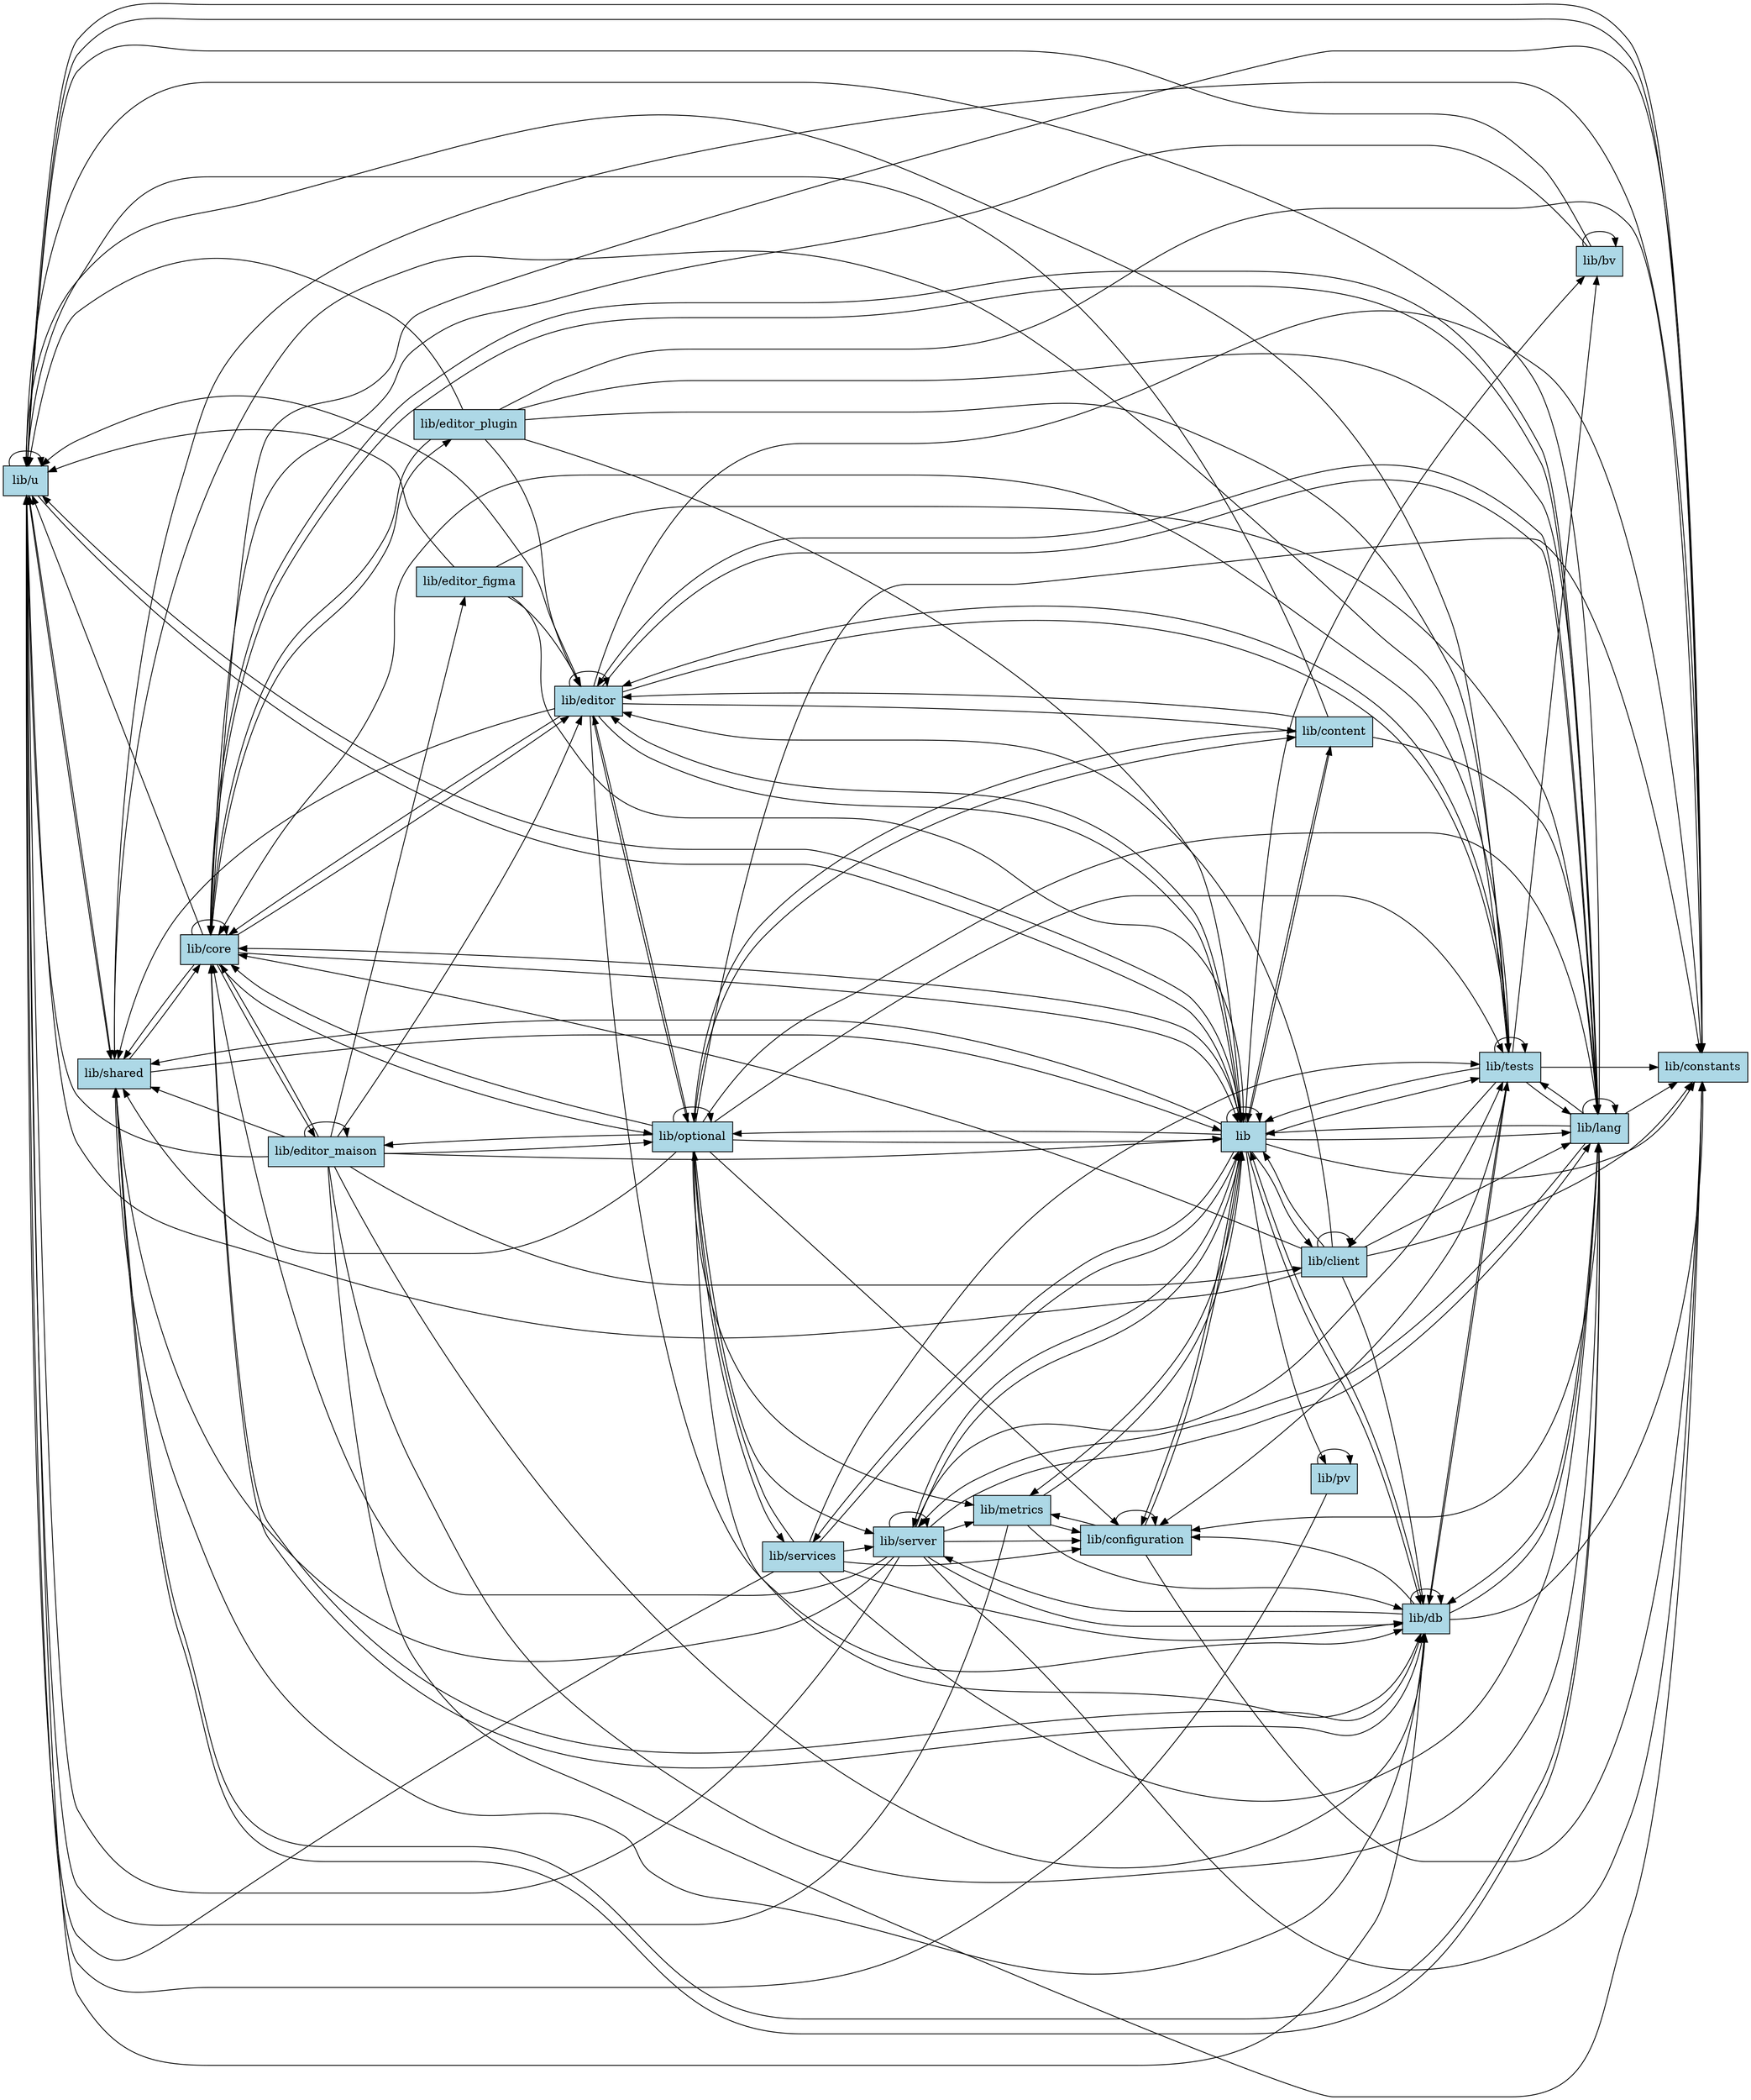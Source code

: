 digraph G {
    rankdir=LR
    "lib/u" [id="lib/u", fillcolor="lightblue", style="filled", shape="box"]
    "lib/constants" [id="lib/constants", fillcolor="lightblue", style="filled", shape="box"]
    "lib/shared" [id="lib/shared", fillcolor="lightblue", style="filled", shape="box"]
    "lib" [id="lib", fillcolor="lightblue", style="filled", shape="box"]
    "lib/client" [id="lib/client", fillcolor="lightblue", style="filled", shape="box"]
    "lib/lang" [id="lib/lang", fillcolor="lightblue", style="filled", shape="box"]
    "lib/editor" [id="lib/editor", fillcolor="lightblue", style="filled", shape="box"]
    "lib/db" [id="lib/db", fillcolor="lightblue", style="filled", shape="box"]
    "lib/tests" [id="lib/tests", fillcolor="lightblue", style="filled", shape="box"]
    "lib/core" [id="lib/core", fillcolor="lightblue", style="filled", shape="box"]
    "lib/configuration" [id="lib/configuration", fillcolor="lightblue", style="filled", shape="box"]
    "lib/metrics" [id="lib/metrics", fillcolor="lightblue", style="filled", shape="box"]
    "lib/server" [id="lib/server", fillcolor="lightblue", style="filled", shape="box"]
    "lib/editor_plugin" [id="lib/editor_plugin", fillcolor="lightblue", style="filled", shape="box"]
    "lib/content" [id="lib/content", fillcolor="lightblue", style="filled", shape="box"]
    "lib/optional" [id="lib/optional", fillcolor="lightblue", style="filled", shape="box"]
    "lib/bv" [id="lib/bv", fillcolor="lightblue", style="filled", shape="box"]
    "lib/pv" [id="lib/pv", fillcolor="lightblue", style="filled", shape="box"]
    "lib/services" [id="lib/services", fillcolor="lightblue", style="filled", shape="box"]
    "lib/editor_maison" [id="lib/editor_maison", fillcolor="lightblue", style="filled", shape="box"]
    "lib/editor_figma" [id="lib/editor_figma", fillcolor="lightblue", style="filled", shape="box"]
    "lib/u" -> "lib" [id="lib/u->lib"]
    "lib/u" -> "lib/u" [id="lib/u->lib/u"]
    "lib/u" -> "lib/constants" [id="lib/u->lib/constants"]
    "lib/u" -> "lib/shared" [id="lib/u->lib/shared"]
    "lib/constants" -> "lib/u" [id="lib/constants->lib/u"]
    "lib/shared" -> "lib/constants" [id="lib/shared->lib/constants"]
    "lib/shared" -> "lib/u" [id="lib/shared->lib/u"]
    "lib/shared" -> "lib" [id="lib/shared->lib"]
    "lib/shared" -> "lib/core" [id="lib/shared->lib/core"]
    "lib/shared" -> "lib/lang" [id="lib/shared->lib/lang"]
    "lib" -> "lib/u" [id="lib->lib/u"]
    "lib" -> "lib" [id="lib->lib"]
    "lib" -> "lib/constants" [id="lib->lib/constants"]
    "lib" -> "lib/client" [id="lib->lib/client"]
    "lib" -> "lib/server" [id="lib->lib/server"]
    "lib" -> "lib/configuration" [id="lib->lib/configuration"]
    "lib" -> "lib/lang" [id="lib->lib/lang"]
    "lib" -> "lib/core" [id="lib->lib/core"]
    "lib" -> "lib/content" [id="lib->lib/content"]
    "lib" -> "lib/editor" [id="lib->lib/editor"]
    "lib" -> "lib/shared" [id="lib->lib/shared"]
    "lib" -> "lib/db" [id="lib->lib/db"]
    "lib" -> "lib/tests" [id="lib->lib/tests"]
    "lib" -> "lib/bv" [id="lib->lib/bv"]
    "lib" -> "lib/optional" [id="lib->lib/optional"]
    "lib" -> "lib/pv" [id="lib->lib/pv"]
    "lib" -> "lib/services" [id="lib->lib/services"]
    "lib" -> "lib/metrics" [id="lib->lib/metrics"]
    "lib/client" -> "lib" [id="lib/client->lib"]
    "lib/client" -> "lib/u" [id="lib/client->lib/u"]
    "lib/client" -> "lib/lang" [id="lib/client->lib/lang"]
    "lib/client" -> "lib/db" [id="lib/client->lib/db"]
    "lib/client" -> "lib/constants" [id="lib/client->lib/constants"]
    "lib/client" -> "lib/core" [id="lib/client->lib/core"]
    "lib/client" -> "lib/editor" [id="lib/client->lib/editor"]
    "lib/client" -> "lib/client" [id="lib/client->lib/client"]
    "lib/lang" -> "lib/u" [id="lib/lang->lib/u"]
    "lib/lang" -> "lib/lang" [id="lib/lang->lib/lang"]
    "lib/lang" -> "lib" [id="lib/lang->lib"]
    "lib/lang" -> "lib/constants" [id="lib/lang->lib/constants"]
    "lib/lang" -> "lib/server" [id="lib/lang->lib/server"]
    "lib/lang" -> "lib/shared" [id="lib/lang->lib/shared"]
    "lib/lang" -> "lib/editor" [id="lib/lang->lib/editor"]
    "lib/lang" -> "lib/core" [id="lib/lang->lib/core"]
    "lib/lang" -> "lib/configuration" [id="lib/lang->lib/configuration"]
    "lib/lang" -> "lib/db" [id="lib/lang->lib/db"]
    "lib/lang" -> "lib/tests" [id="lib/lang->lib/tests"]
    "lib/editor" -> "lib/u" [id="lib/editor->lib/u"]
    "lib/editor" -> "lib/constants" [id="lib/editor->lib/constants"]
    "lib/editor" -> "lib" [id="lib/editor->lib"]
    "lib/editor" -> "lib/lang" [id="lib/editor->lib/lang"]
    "lib/editor" -> "lib/shared" [id="lib/editor->lib/shared"]
    "lib/editor" -> "lib/editor" [id="lib/editor->lib/editor"]
    "lib/editor" -> "lib/content" [id="lib/editor->lib/content"]
    "lib/editor" -> "lib/tests" [id="lib/editor->lib/tests"]
    "lib/editor" -> "lib/core" [id="lib/editor->lib/core"]
    "lib/editor" -> "lib/db" [id="lib/editor->lib/db"]
    "lib/editor" -> "lib/optional" [id="lib/editor->lib/optional"]
    "lib/db" -> "lib/u" [id="lib/db->lib/u"]
    "lib/db" -> "lib" [id="lib/db->lib"]
    "lib/db" -> "lib/constants" [id="lib/db->lib/constants"]
    "lib/db" -> "lib/db" [id="lib/db->lib/db"]
    "lib/db" -> "lib/tests" [id="lib/db->lib/tests"]
    "lib/db" -> "lib/lang" [id="lib/db->lib/lang"]
    "lib/db" -> "lib/core" [id="lib/db->lib/core"]
    "lib/db" -> "lib/configuration" [id="lib/db->lib/configuration"]
    "lib/db" -> "lib/server" [id="lib/db->lib/server"]
    "lib/db" -> "lib/shared" [id="lib/db->lib/shared"]
    "lib/tests" -> "lib/u" [id="lib/tests->lib/u"]
    "lib/tests" -> "lib/core" [id="lib/tests->lib/core"]
    "lib/tests" -> "lib" [id="lib/tests->lib"]
    "lib/tests" -> "lib/shared" [id="lib/tests->lib/shared"]
    "lib/tests" -> "lib/constants" [id="lib/tests->lib/constants"]
    "lib/tests" -> "lib/tests" [id="lib/tests->lib/tests"]
    "lib/tests" -> "lib/db" [id="lib/tests->lib/db"]
    "lib/tests" -> "lib/configuration" [id="lib/tests->lib/configuration"]
    "lib/tests" -> "lib/lang" [id="lib/tests->lib/lang"]
    "lib/tests" -> "lib/editor" [id="lib/tests->lib/editor"]
    "lib/tests" -> "lib/bv" [id="lib/tests->lib/bv"]
    "lib/tests" -> "lib/client" [id="lib/tests->lib/client"]
    "lib/core" -> "lib/u" [id="lib/core->lib/u"]
    "lib/core" -> "lib/lang" [id="lib/core->lib/lang"]
    "lib/core" -> "lib" [id="lib/core->lib"]
    "lib/core" -> "lib/constants" [id="lib/core->lib/constants"]
    "lib/core" -> "lib/db" [id="lib/core->lib/db"]
    "lib/core" -> "lib/shared" [id="lib/core->lib/shared"]
    "lib/core" -> "lib/core" [id="lib/core->lib/core"]
    "lib/core" -> "lib/optional" [id="lib/core->lib/optional"]
    "lib/core" -> "lib/editor" [id="lib/core->lib/editor"]
    "lib/core" -> "lib/editor_maison" [id="lib/core->lib/editor_maison"]
    "lib/core" -> "lib/editor_plugin" [id="lib/core->lib/editor_plugin"]
    "lib/configuration" -> "lib" [id="lib/configuration->lib"]
    "lib/configuration" -> "lib/constants" [id="lib/configuration->lib/constants"]
    "lib/configuration" -> "lib/configuration" [id="lib/configuration->lib/configuration"]
    "lib/configuration" -> "lib/metrics" [id="lib/configuration->lib/metrics"]
    "lib/metrics" -> "lib/configuration" [id="lib/metrics->lib/configuration"]
    "lib/metrics" -> "lib/u" [id="lib/metrics->lib/u"]
    "lib/metrics" -> "lib" [id="lib/metrics->lib"]
    "lib/metrics" -> "lib/db" [id="lib/metrics->lib/db"]
    "lib/server" -> "lib/u" [id="lib/server->lib/u"]
    "lib/server" -> "lib/configuration" [id="lib/server->lib/configuration"]
    "lib/server" -> "lib/server" [id="lib/server->lib/server"]
    "lib/server" -> "lib" [id="lib/server->lib"]
    "lib/server" -> "lib/db" [id="lib/server->lib/db"]
    "lib/server" -> "lib/lang" [id="lib/server->lib/lang"]
    "lib/server" -> "lib/shared" [id="lib/server->lib/shared"]
    "lib/server" -> "lib/constants" [id="lib/server->lib/constants"]
    "lib/server" -> "lib/tests" [id="lib/server->lib/tests"]
    "lib/server" -> "lib/core" [id="lib/server->lib/core"]
    "lib/server" -> "lib/metrics" [id="lib/server->lib/metrics"]
    "lib/editor_plugin" -> "lib/u" [id="lib/editor_plugin->lib/u"]
    "lib/editor_plugin" -> "lib" [id="lib/editor_plugin->lib"]
    "lib/editor_plugin" -> "lib/editor" [id="lib/editor_plugin->lib/editor"]
    "lib/editor_plugin" -> "lib/lang" [id="lib/editor_plugin->lib/lang"]
    "lib/editor_plugin" -> "lib/core" [id="lib/editor_plugin->lib/core"]
    "lib/editor_plugin" -> "lib/constants" [id="lib/editor_plugin->lib/constants"]
    "lib/editor_plugin" -> "lib/tests" [id="lib/editor_plugin->lib/tests"]
    "lib/content" -> "lib/u" [id="lib/content->lib/u"]
    "lib/content" -> "lib/lang" [id="lib/content->lib/lang"]
    "lib/content" -> "lib/editor" [id="lib/content->lib/editor"]
    "lib/content" -> "lib/optional" [id="lib/content->lib/optional"]
    "lib/content" -> "lib" [id="lib/content->lib"]
    "lib/optional" -> "lib/tests" [id="lib/optional->lib/tests"]
    "lib/optional" -> "lib" [id="lib/optional->lib"]
    "lib/optional" -> "lib/lang" [id="lib/optional->lib/lang"]
    "lib/optional" -> "lib/core" [id="lib/optional->lib/core"]
    "lib/optional" -> "lib/db" [id="lib/optional->lib/db"]
    "lib/optional" -> "lib/constants" [id="lib/optional->lib/constants"]
    "lib/optional" -> "lib/shared" [id="lib/optional->lib/shared"]
    "lib/optional" -> "lib/content" [id="lib/optional->lib/content"]
    "lib/optional" -> "lib/optional" [id="lib/optional->lib/optional"]
    "lib/optional" -> "lib/server" [id="lib/optional->lib/server"]
    "lib/optional" -> "lib/configuration" [id="lib/optional->lib/configuration"]
    "lib/optional" -> "lib/services" [id="lib/optional->lib/services"]
    "lib/optional" -> "lib/metrics" [id="lib/optional->lib/metrics"]
    "lib/optional" -> "lib/editor" [id="lib/optional->lib/editor"]
    "lib/optional" -> "lib/editor_maison" [id="lib/optional->lib/editor_maison"]
    "lib/bv" -> "lib/u" [id="lib/bv->lib/u"]
    "lib/bv" -> "lib/bv" [id="lib/bv->lib/bv"]
    "lib/bv" -> "lib/core" [id="lib/bv->lib/core"]
    "lib/pv" -> "lib/u" [id="lib/pv->lib/u"]
    "lib/pv" -> "lib/pv" [id="lib/pv->lib/pv"]
    "lib/services" -> "lib/u" [id="lib/services->lib/u"]
    "lib/services" -> "lib" [id="lib/services->lib"]
    "lib/services" -> "lib/lang" [id="lib/services->lib/lang"]
    "lib/services" -> "lib/server" [id="lib/services->lib/server"]
    "lib/services" -> "lib/optional" [id="lib/services->lib/optional"]
    "lib/services" -> "lib/db" [id="lib/services->lib/db"]
    "lib/services" -> "lib/configuration" [id="lib/services->lib/configuration"]
    "lib/services" -> "lib/tests" [id="lib/services->lib/tests"]
    "lib/editor_maison" -> "lib/u" [id="lib/editor_maison->lib/u"]
    "lib/editor_maison" -> "lib/editor_maison" [id="lib/editor_maison->lib/editor_maison"]
    "lib/editor_maison" -> "lib" [id="lib/editor_maison->lib"]
    "lib/editor_maison" -> "lib/lang" [id="lib/editor_maison->lib/lang"]
    "lib/editor_maison" -> "lib/core" [id="lib/editor_maison->lib/core"]
    "lib/editor_maison" -> "lib/constants" [id="lib/editor_maison->lib/constants"]
    "lib/editor_maison" -> "lib/shared" [id="lib/editor_maison->lib/shared"]
    "lib/editor_maison" -> "lib/editor" [id="lib/editor_maison->lib/editor"]
    "lib/editor_maison" -> "lib/db" [id="lib/editor_maison->lib/db"]
    "lib/editor_maison" -> "lib/editor_figma" [id="lib/editor_maison->lib/editor_figma"]
    "lib/editor_maison" -> "lib/client" [id="lib/editor_maison->lib/client"]
    "lib/editor_maison" -> "lib/optional" [id="lib/editor_maison->lib/optional"]
    "lib/editor_figma" -> "lib/u" [id="lib/editor_figma->lib/u"]
    "lib/editor_figma" -> "lib/editor" [id="lib/editor_figma->lib/editor"]
    "lib/editor_figma" -> "lib/lang" [id="lib/editor_figma->lib/lang"]
    "lib/editor_figma" -> "lib" [id="lib/editor_figma->lib"]
}
